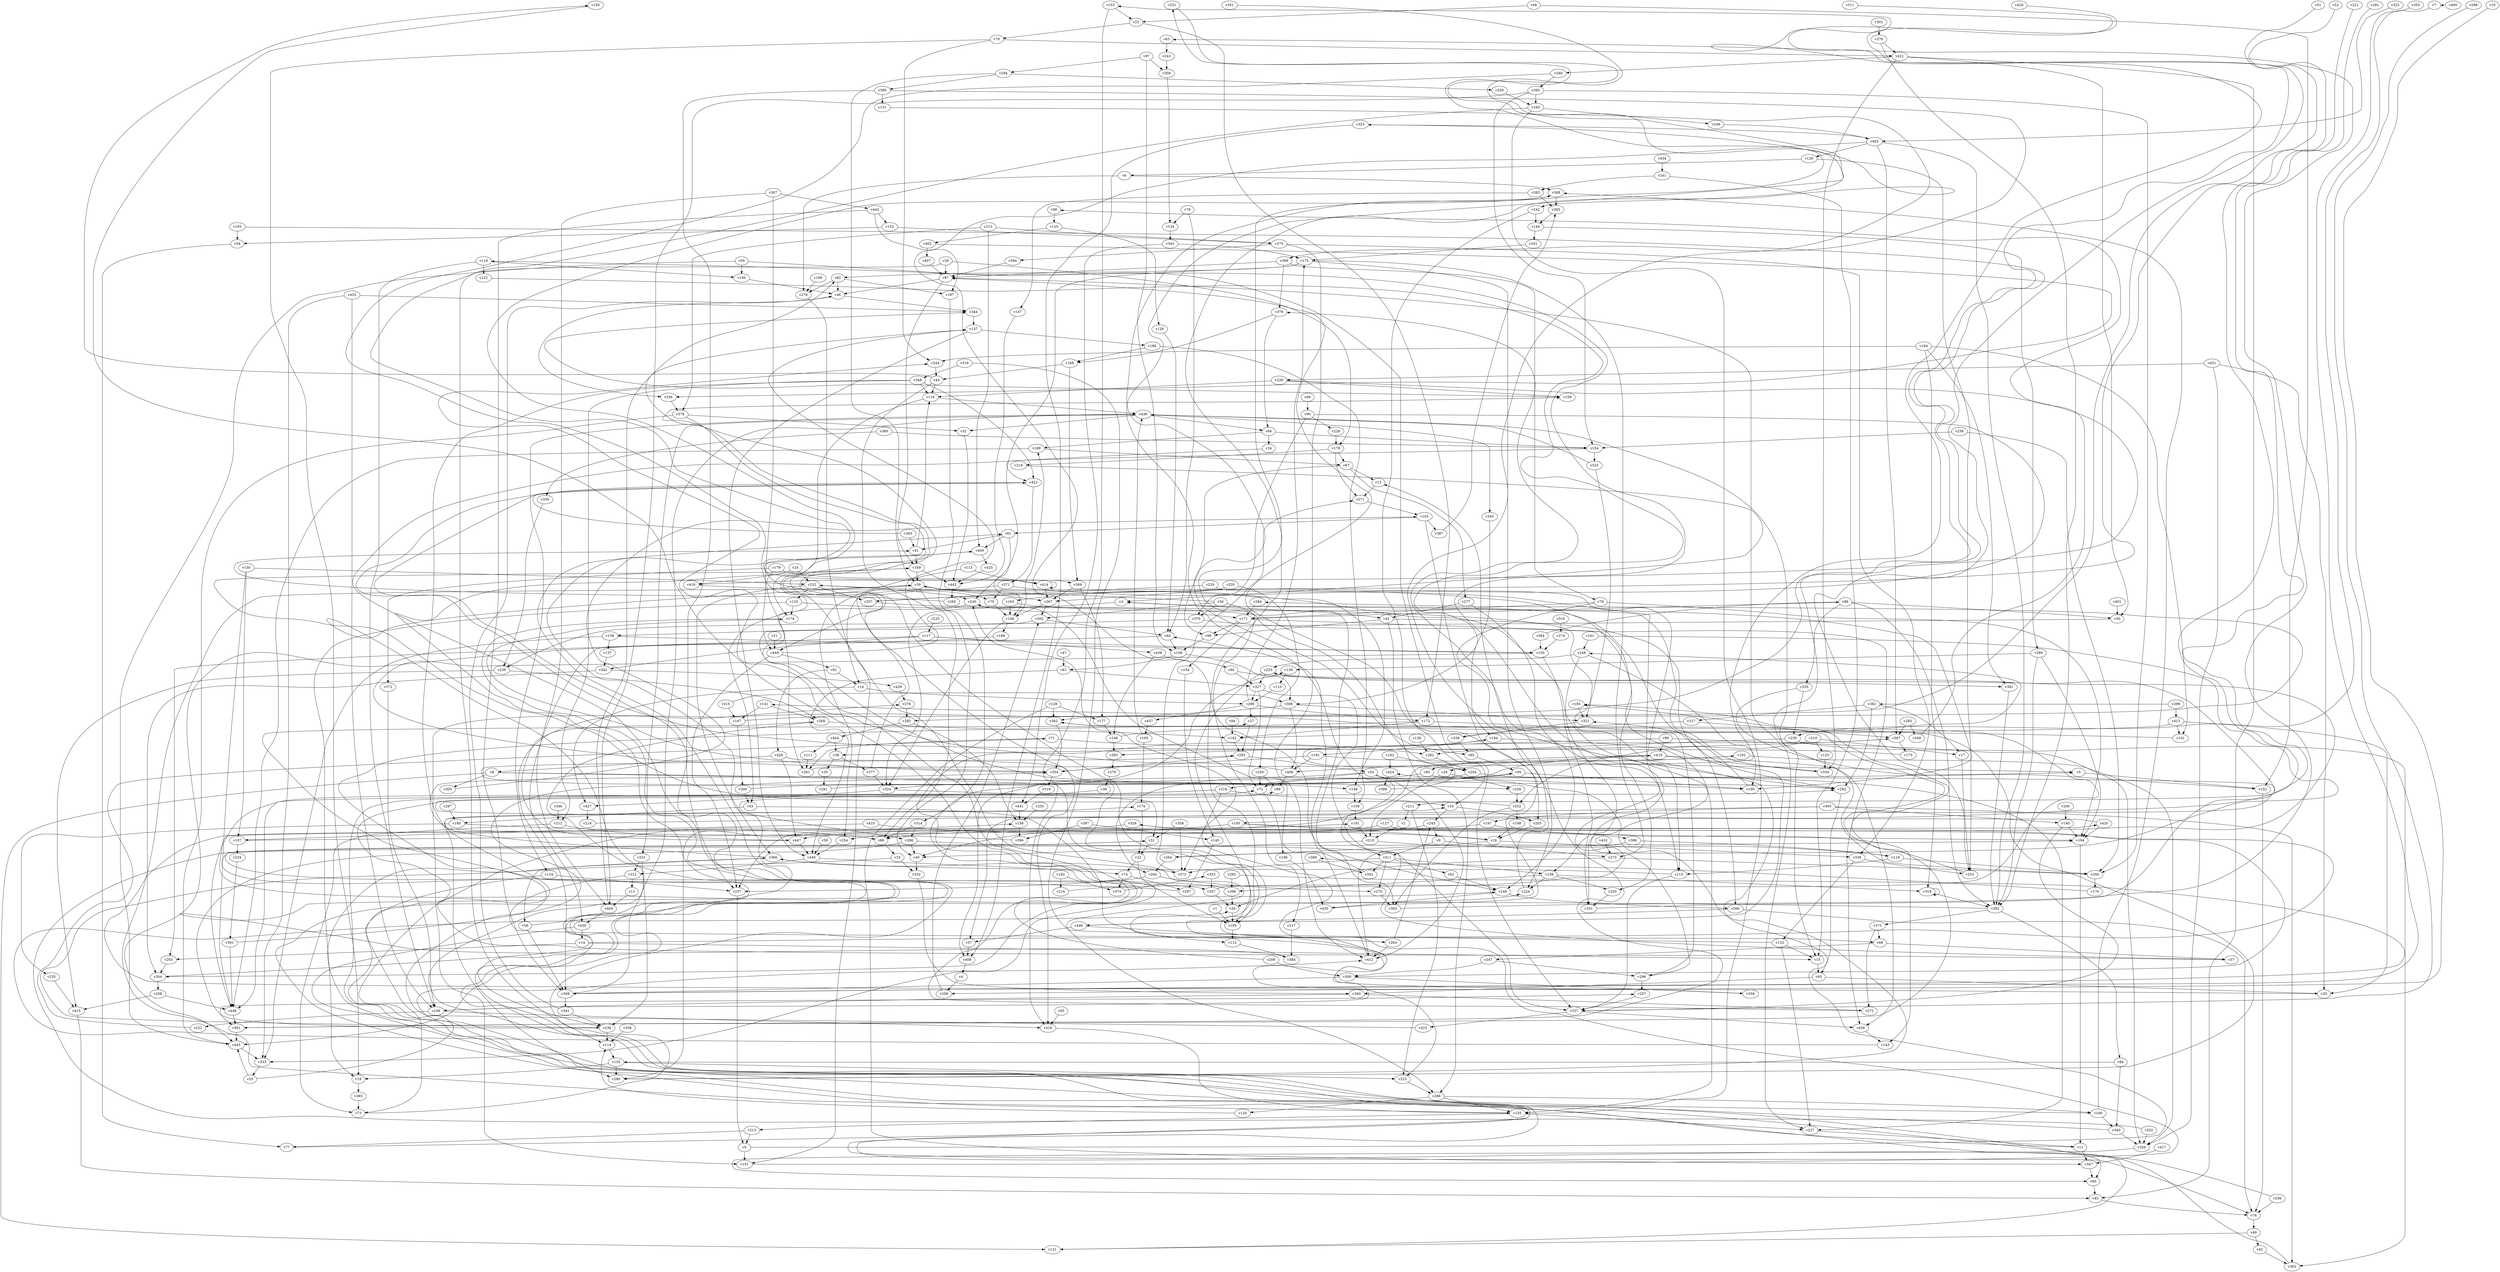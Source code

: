 // Benchmark game 662 - 450 vertices
// time_bound: 90
// targets: v364
digraph G {
    v0 [name="v0", player=1];
    v1 [name="v1", player=1];
    v2 [name="v2", player=0];
    v3 [name="v3", player=0];
    v4 [name="v4", player=0];
    v5 [name="v5", player=0];
    v6 [name="v6", player=0];
    v7 [name="v7", player=1];
    v8 [name="v8", player=0];
    v9 [name="v9", player=1];
    v10 [name="v10", player=1];
    v11 [name="v11", player=0];
    v12 [name="v12", player=0];
    v13 [name="v13", player=0];
    v14 [name="v14", player=0];
    v15 [name="v15", player=0];
    v16 [name="v16", player=0];
    v17 [name="v17", player=0];
    v18 [name="v18", player=0];
    v19 [name="v19", player=0];
    v20 [name="v20", player=0];
    v21 [name="v21", player=1];
    v22 [name="v22", player=0];
    v23 [name="v23", player=1];
    v24 [name="v24", player=1];
    v25 [name="v25", player=0];
    v26 [name="v26", player=0];
    v27 [name="v27", player=1];
    v28 [name="v28", player=0];
    v29 [name="v29", player=0];
    v30 [name="v30", player=0];
    v31 [name="v31", player=1];
    v32 [name="v32", player=0];
    v33 [name="v33", player=0];
    v34 [name="v34", player=0];
    v35 [name="v35", player=0];
    v36 [name="v36", player=1];
    v37 [name="v37", player=1];
    v38 [name="v38", player=0];
    v39 [name="v39", player=1];
    v40 [name="v40", player=1];
    v41 [name="v41", player=1];
    v42 [name="v42", player=1];
    v43 [name="v43", player=1];
    v44 [name="v44", player=1];
    v45 [name="v45", player=0];
    v46 [name="v46", player=0];
    v47 [name="v47", player=0];
    v48 [name="v48", player=1];
    v49 [name="v49", player=0];
    v50 [name="v50", player=0];
    v51 [name="v51", player=1];
    v52 [name="v52", player=1];
    v53 [name="v53", player=0];
    v54 [name="v54", player=1];
    v55 [name="v55", player=1];
    v56 [name="v56", player=1];
    v57 [name="v57", player=1];
    v58 [name="v58", player=0];
    v59 [name="v59", player=1];
    v60 [name="v60", player=1];
    v61 [name="v61", player=1];
    v62 [name="v62", player=1];
    v63 [name="v63", player=1];
    v64 [name="v64", player=0];
    v65 [name="v65", player=1];
    v66 [name="v66", player=1];
    v67 [name="v67", player=1];
    v68 [name="v68", player=1];
    v69 [name="v69", player=1];
    v70 [name="v70", player=0];
    v71 [name="v71", player=0];
    v72 [name="v72", player=0];
    v73 [name="v73", player=1];
    v74 [name="v74", player=1];
    v75 [name="v75", player=0];
    v76 [name="v76", player=0];
    v77 [name="v77", player=1];
    v78 [name="v78", player=0];
    v79 [name="v79", player=0];
    v80 [name="v80", player=1];
    v81 [name="v81", player=0];
    v82 [name="v82", player=1];
    v83 [name="v83", player=0];
    v84 [name="v84", player=1];
    v85 [name="v85", player=1];
    v86 [name="v86", player=1];
    v87 [name="v87", player=1];
    v88 [name="v88", player=1];
    v89 [name="v89", player=0];
    v90 [name="v90", player=0];
    v91 [name="v91", player=1];
    v92 [name="v92", player=0];
    v93 [name="v93", player=1];
    v94 [name="v94", player=1];
    v95 [name="v95", player=1];
    v96 [name="v96", player=0];
    v97 [name="v97", player=0];
    v98 [name="v98", player=1];
    v99 [name="v99", player=0];
    v100 [name="v100", player=1];
    v101 [name="v101", player=0];
    v102 [name="v102", player=1];
    v103 [name="v103", player=1];
    v104 [name="v104", player=1];
    v105 [name="v105", player=0];
    v106 [name="v106", player=1];
    v107 [name="v107", player=1];
    v108 [name="v108", player=0];
    v109 [name="v109", player=0];
    v110 [name="v110", player=1];
    v111 [name="v111", player=1];
    v112 [name="v112", player=1];
    v113 [name="v113", player=0];
    v114 [name="v114", player=1];
    v115 [name="v115", player=0];
    v116 [name="v116", player=1];
    v117 [name="v117", player=0];
    v118 [name="v118", player=0];
    v119 [name="v119", player=0];
    v120 [name="v120", player=1];
    v121 [name="v121", player=0];
    v122 [name="v122", player=1];
    v123 [name="v123", player=0];
    v124 [name="v124", player=0];
    v125 [name="v125", player=1];
    v126 [name="v126", player=1];
    v127 [name="v127", player=0];
    v128 [name="v128", player=1];
    v129 [name="v129", player=1];
    v130 [name="v130", player=0];
    v131 [name="v131", player=0];
    v132 [name="v132", player=0];
    v133 [name="v133", player=0];
    v134 [name="v134", player=0];
    v135 [name="v135", player=0];
    v136 [name="v136", player=1];
    v137 [name="v137", player=0];
    v138 [name="v138", player=0];
    v139 [name="v139", player=0];
    v140 [name="v140", player=1];
    v141 [name="v141", player=0];
    v142 [name="v142", player=1];
    v143 [name="v143", player=1];
    v144 [name="v144", player=0];
    v145 [name="v145", player=0];
    v146 [name="v146", player=0];
    v147 [name="v147", player=1];
    v148 [name="v148", player=1];
    v149 [name="v149", player=1];
    v150 [name="v150", player=0];
    v151 [name="v151", player=0];
    v152 [name="v152", player=1];
    v153 [name="v153", player=1];
    v154 [name="v154", player=1];
    v155 [name="v155", player=1];
    v156 [name="v156", player=1];
    v157 [name="v157", player=1];
    v158 [name="v158", player=1];
    v159 [name="v159", player=1];
    v160 [name="v160", player=0];
    v161 [name="v161", player=0];
    v162 [name="v162", player=0];
    v163 [name="v163", player=1];
    v164 [name="v164", player=0];
    v165 [name="v165", player=0];
    v166 [name="v166", player=0];
    v167 [name="v167", player=1];
    v168 [name="v168", player=0];
    v169 [name="v169", player=0];
    v170 [name="v170", player=0];
    v171 [name="v171", player=1];
    v172 [name="v172", player=1];
    v173 [name="v173", player=0];
    v174 [name="v174", player=1];
    v175 [name="v175", player=1];
    v176 [name="v176", player=1];
    v177 [name="v177", player=1];
    v178 [name="v178", player=0];
    v179 [name="v179", player=0];
    v180 [name="v180", player=1];
    v181 [name="v181", player=0];
    v182 [name="v182", player=0];
    v183 [name="v183", player=1];
    v184 [name="v184", player=1];
    v185 [name="v185", player=0];
    v186 [name="v186", player=1];
    v187 [name="v187", player=0];
    v188 [name="v188", player=0];
    v189 [name="v189", player=0];
    v190 [name="v190", player=1];
    v191 [name="v191", player=1];
    v192 [name="v192", player=0];
    v193 [name="v193", player=1];
    v194 [name="v194", player=0];
    v195 [name="v195", player=1];
    v196 [name="v196", player=1];
    v197 [name="v197", player=0];
    v198 [name="v198", player=1];
    v199 [name="v199", player=1];
    v200 [name="v200", player=1];
    v201 [name="v201", player=1];
    v202 [name="v202", player=0];
    v203 [name="v203", player=1];
    v204 [name="v204", player=1];
    v205 [name="v205", player=0];
    v206 [name="v206", player=0];
    v207 [name="v207", player=0];
    v208 [name="v208", player=1];
    v209 [name="v209", player=1];
    v210 [name="v210", player=0];
    v211 [name="v211", player=1];
    v212 [name="v212", player=0];
    v213 [name="v213", player=0];
    v214 [name="v214", player=1];
    v215 [name="v215", player=0];
    v216 [name="v216", player=1];
    v217 [name="v217", player=1];
    v218 [name="v218", player=0];
    v219 [name="v219", player=1];
    v220 [name="v220", player=0];
    v221 [name="v221", player=1];
    v222 [name="v222", player=1];
    v223 [name="v223", player=0];
    v224 [name="v224", player=0];
    v225 [name="v225", player=1];
    v226 [name="v226", player=1];
    v227 [name="v227", player=1];
    v228 [name="v228", player=1];
    v229 [name="v229", player=1];
    v230 [name="v230", player=0];
    v231 [name="v231", player=1];
    v232 [name="v232", player=0];
    v233 [name="v233", player=0];
    v234 [name="v234", player=1];
    v235 [name="v235", player=0];
    v236 [name="v236", player=1];
    v237 [name="v237", player=1];
    v238 [name="v238", player=0];
    v239 [name="v239", player=1];
    v240 [name="v240", player=1];
    v241 [name="v241", player=1];
    v242 [name="v242", player=1];
    v243 [name="v243", player=0];
    v244 [name="v244", player=0];
    v245 [name="v245", player=1];
    v246 [name="v246", player=1];
    v247 [name="v247", player=1];
    v248 [name="v248", player=0];
    v249 [name="v249", player=0];
    v250 [name="v250", player=1];
    v251 [name="v251", player=0];
    v252 [name="v252", player=0];
    v253 [name="v253", player=1];
    v254 [name="v254", player=1];
    v255 [name="v255", player=0];
    v256 [name="v256", player=0];
    v257 [name="v257", player=0];
    v258 [name="v258", player=1];
    v259 [name="v259", player=1];
    v260 [name="v260", player=1];
    v261 [name="v261", player=1];
    v262 [name="v262", player=0];
    v263 [name="v263", player=0];
    v264 [name="v264", player=0];
    v265 [name="v265", player=1];
    v266 [name="v266", player=1];
    v267 [name="v267", player=0];
    v268 [name="v268", player=0];
    v269 [name="v269", player=1];
    v270 [name="v270", player=0];
    v271 [name="v271", player=0];
    v272 [name="v272", player=1];
    v273 [name="v273", player=1];
    v274 [name="v274", player=0];
    v275 [name="v275", player=0];
    v276 [name="v276", player=0];
    v277 [name="v277", player=1];
    v278 [name="v278", player=0];
    v279 [name="v279", player=1];
    v280 [name="v280", player=0];
    v281 [name="v281", player=0];
    v282 [name="v282", player=0];
    v283 [name="v283", player=1];
    v284 [name="v284", player=1];
    v285 [name="v285", player=0];
    v286 [name="v286", player=1];
    v287 [name="v287", player=1];
    v288 [name="v288", player=1];
    v289 [name="v289", player=1];
    v290 [name="v290", player=1];
    v291 [name="v291", player=1];
    v292 [name="v292", player=1];
    v293 [name="v293", player=0];
    v294 [name="v294", player=1];
    v295 [name="v295", player=0];
    v296 [name="v296", player=0];
    v297 [name="v297", player=1];
    v298 [name="v298", player=1];
    v299 [name="v299", player=1];
    v300 [name="v300", player=1];
    v301 [name="v301", player=0];
    v302 [name="v302", player=0];
    v303 [name="v303", player=0];
    v304 [name="v304", player=1];
    v305 [name="v305", player=0];
    v306 [name="v306", player=1];
    v307 [name="v307", player=0];
    v308 [name="v308", player=0];
    v309 [name="v309", player=0];
    v310 [name="v310", player=0];
    v311 [name="v311", player=1];
    v312 [name="v312", player=1];
    v313 [name="v313", player=0];
    v314 [name="v314", player=1];
    v315 [name="v315", player=0];
    v316 [name="v316", player=0];
    v317 [name="v317", player=1];
    v318 [name="v318", player=0];
    v319 [name="v319", player=1];
    v320 [name="v320", player=1];
    v321 [name="v321", player=0];
    v322 [name="v322", player=1];
    v323 [name="v323", player=1];
    v324 [name="v324", player=0];
    v325 [name="v325", player=1];
    v326 [name="v326", player=0];
    v327 [name="v327", player=0];
    v328 [name="v328", player=1];
    v329 [name="v329", player=1];
    v330 [name="v330", player=0];
    v331 [name="v331", player=0];
    v332 [name="v332", player=0];
    v333 [name="v333", player=0];
    v334 [name="v334", player=0];
    v335 [name="v335", player=1];
    v336 [name="v336", player=1];
    v337 [name="v337", player=0];
    v338 [name="v338", player=0];
    v339 [name="v339", player=0];
    v340 [name="v340", player=0];
    v341 [name="v341", player=0];
    v342 [name="v342", player=1];
    v343 [name="v343", player=1];
    v344 [name="v344", player=1];
    v345 [name="v345", player=1];
    v346 [name="v346", player=1];
    v347 [name="v347", player=1];
    v348 [name="v348", player=1];
    v349 [name="v349", player=1];
    v350 [name="v350", player=0];
    v351 [name="v351", player=1];
    v352 [name="v352", player=1];
    v353 [name="v353", player=0];
    v354 [name="v354", player=1];
    v355 [name="v355", player=0];
    v356 [name="v356", player=1];
    v357 [name="v357", player=0];
    v358 [name="v358", player=1];
    v359 [name="v359", player=0];
    v360 [name="v360", player=1];
    v361 [name="v361", player=1];
    v362 [name="v362", player=0];
    v363 [name="v363", player=1];
    v364 [name="v364", player=1, target=1];
    v365 [name="v365", player=1];
    v366 [name="v366", player=0];
    v367 [name="v367", player=1];
    v368 [name="v368", player=1];
    v369 [name="v369", player=1];
    v370 [name="v370", player=0];
    v371 [name="v371", player=0];
    v372 [name="v372", player=1];
    v373 [name="v373", player=0];
    v374 [name="v374", player=1];
    v375 [name="v375", player=1];
    v376 [name="v376", player=1];
    v377 [name="v377", player=0];
    v378 [name="v378", player=0];
    v379 [name="v379", player=1];
    v380 [name="v380", player=1];
    v381 [name="v381", player=1];
    v382 [name="v382", player=0];
    v383 [name="v383", player=1];
    v384 [name="v384", player=1];
    v385 [name="v385", player=0];
    v386 [name="v386", player=0];
    v387 [name="v387", player=0];
    v388 [name="v388", player=1];
    v389 [name="v389", player=0];
    v390 [name="v390", player=1];
    v391 [name="v391", player=0];
    v392 [name="v392", player=0];
    v393 [name="v393", player=0];
    v394 [name="v394", player=1];
    v395 [name="v395", player=1];
    v396 [name="v396", player=1];
    v397 [name="v397", player=1];
    v398 [name="v398", player=0];
    v399 [name="v399", player=1];
    v400 [name="v400", player=0];
    v401 [name="v401", player=1];
    v402 [name="v402", player=1];
    v403 [name="v403", player=0];
    v404 [name="v404", player=0];
    v405 [name="v405", player=1];
    v406 [name="v406", player=0];
    v407 [name="v407", player=0];
    v408 [name="v408", player=1];
    v409 [name="v409", player=1];
    v410 [name="v410", player=0];
    v411 [name="v411", player=1];
    v412 [name="v412", player=0];
    v413 [name="v413", player=1];
    v414 [name="v414", player=0];
    v415 [name="v415", player=0];
    v416 [name="v416", player=1];
    v417 [name="v417", player=1];
    v418 [name="v418", player=1];
    v419 [name="v419", player=0];
    v420 [name="v420", player=0];
    v421 [name="v421", player=1];
    v422 [name="v422", player=0];
    v423 [name="v423", player=0];
    v424 [name="v424", player=1];
    v425 [name="v425", player=0];
    v426 [name="v426", player=1];
    v427 [name="v427", player=0];
    v428 [name="v428", player=1];
    v429 [name="v429", player=1];
    v430 [name="v430", player=1];
    v431 [name="v431", player=1];
    v432 [name="v432", player=0];
    v433 [name="v433", player=0];
    v434 [name="v434", player=1];
    v435 [name="v435", player=1];
    v436 [name="v436", player=1];
    v437 [name="v437", player=1];
    v438 [name="v438", player=0];
    v439 [name="v439", player=0];
    v440 [name="v440", player=1];
    v441 [name="v441", player=1];
    v442 [name="v442", player=1];
    v443 [name="v443", player=0];
    v444 [name="v444", player=1];
    v445 [name="v445", player=0];
    v446 [name="v446", player=0];
    v447 [name="v447", player=1];
    v448 [name="v448", player=0];
    v449 [name="v449", player=1];

    v0 -> v232 [constraint="t < 5"];
    v1 -> v195;
    v2 -> v215;
    v3 -> v446 [constraint="t mod 5 == 3"];
    v4 -> v258;
    v5 -> v102;
    v6 -> v368;
    v7 -> v230 [constraint="t mod 4 == 3"];
    v8 -> v223 [constraint="t < 6"];
    v9 -> v273;
    v10 -> v258 [constraint="t mod 3 == 0"];
    v11 -> v224 [constraint="t < 13"];
    v12 -> v271;
    v13 -> v404;
    v14 -> v329 [constraint="t mod 5 == 4"];
    v15 -> v93;
    v16 -> v290;
    v17 -> v253;
    v18 -> v264;
    v19 -> v385;
    v20 -> v245;
    v21 -> v449;
    v22 -> v195;
    v23 -> v172;
    v24 -> v418;
    v25 -> v292 [constraint="t >= 2"];
    v26 -> v195;
    v27 -> v293;
    v28 -> v328;
    v29 -> v114;
    v30 -> v333 [constraint="t mod 3 == 0"];
    v31 -> v357 [constraint="t mod 2 == 1"];
    v32 -> v443;
    v33 -> v236 [constraint="t mod 4 == 3"];
    v34 -> v60 [constraint="t mod 4 == 0"];
    v35 -> v191 [constraint="t < 5"];
    v36 -> v377;
    v37 -> v251 [constraint="t mod 2 == 0"];
    v38 -> v286 [constraint="t < 15"];
    v39 -> v155 [constraint="t < 7"];
    v40 -> v332;
    v41 -> v116;
    v42 -> v266;
    v43 -> v180;
    v44 -> v185 [constraint="t mod 5 == 1"];
    v45 -> v76;
    v46 -> v336 [constraint="t < 10"];
    v47 -> v61;
    v48 -> v23;
    v49 -> v92;
    v50 -> v445;
    v51 -> v362 [constraint="t >= 3"];
    v52 -> v207 [constraint="t mod 3 == 0"];
    v53 -> v292;
    v54 -> v77;
    v55 -> v291;
    v56 -> v39 [constraint="t < 7"];
    v57 -> v408;
    v58 -> v440;
    v59 -> v409 [constraint="t mod 3 == 0"];
    v60 -> v45;
    v61 -> v327;
    v62 -> v246;
    v63 -> v243;
    v64 -> v430;
    v65 -> v416;
    v66 -> v188;
    v67 -> v277;
    v68 -> v37;
    v69 -> v90;
    v70 -> v421;
    v71 -> v261;
    v72 -> v196;
    v73 -> v81 [constraint="t >= 4"];
    v74 -> v297;
    v75 -> v148;
    v76 -> v49;
    v77 -> v156 [constraint="t < 12"];
    v78 -> v292 [constraint="t mod 2 == 1"];
    v79 -> v64;
    v80 -> v86 [constraint="t < 10"];
    v81 -> v41;
    v82 -> v187;
    v83 -> v260;
    v84 -> v135 [constraint="t < 10"];
    v85 -> v95;
    v86 -> v33;
    v87 -> v227;
    v88 -> v30;
    v89 -> v293 [constraint="t >= 3"];
    v90 -> v163 [constraint="t < 5"];
    v91 -> v426;
    v92 -> v302;
    v93 -> v35;
    v94 -> v142;
    v95 -> v72;
    v96 -> v125;
    v97 -> v294;
    v98 -> v108;
    v99 -> v326;
    v100 -> v46;
    v101 -> v141 [constraint="t mod 5 == 3"];
    v102 -> v76;
    v103 -> v205;
    v104 -> v145;
    v105 -> v300 [constraint="t < 13"];
    v106 -> v157 [constraint="t >= 3"];
    v107 -> v182 [constraint="t < 6"];
    v108 -> v306;
    v109 -> v191;
    v110 -> v290;
    v111 -> v261;
    v112 -> v384;
    v113 -> v414;
    v114 -> v135;
    v115 -> v366 [constraint="t mod 5 == 1"];
    v116 -> v436;
    v117 -> v438;
    v118 -> v100;
    v119 -> v350;
    v120 -> v114;
    v121 -> v366 [constraint="t mod 4 == 3"];
    v122 -> v306 [constraint="t < 10"];
    v123 -> v334;
    v124 -> v73;
    v125 -> v126;
    v126 -> v64;
    v127 -> v280;
    v128 -> v347;
    v129 -> v6;
    v130 -> v107;
    v131 -> v361 [constraint="t mod 5 == 1"];
    v132 -> v368 [constraint="t < 12"];
    v133 -> v19;
    v134 -> v343;
    v135 -> v19;
    v136 -> v282;
    v137 -> v342;
    v138 -> v224;
    v139 -> v110;
    v140 -> v337 [constraint="t >= 5"];
    v141 -> v167;
    v142 -> v293;
    v143 -> v26 [constraint="t >= 5"];
    v144 -> v201;
    v145 -> v297;
    v146 -> v248 [constraint="t mod 2 == 1"];
    v147 -> v443;
    v148 -> v324;
    v149 -> v109;
    v150 -> v354 [constraint="t < 11"];
    v151 -> v240 [constraint="t mod 4 == 2"];
    v152 -> v54;
    v153 -> v23;
    v154 -> v422 [constraint="t >= 1"];
    v155 -> v313;
    v156 -> v396;
    v157 -> v186;
    v158 -> v150;
    v159 -> v344 [constraint="t >= 5"];
    v160 -> v75 [constraint="t >= 5"];
    v161 -> v264 [constraint="t mod 3 == 2"];
    v162 -> v424;
    v163 -> v190 [constraint="t < 11"];
    v164 -> v101;
    v165 -> v436;
    v166 -> v340;
    v167 -> v284 [constraint="t >= 2"];
    v168 -> v44;
    v169 -> v39;
    v170 -> v389 [constraint="t mod 5 == 4"];
    v171 -> v220;
    v172 -> v37 [constraint="t mod 3 == 2"];
    v173 -> v422 [constraint="t >= 2"];
    v174 -> v236 [constraint="t >= 1"];
    v175 -> v240;
    v176 -> v22;
    v177 -> v146;
    v178 -> v271;
    v179 -> v414;
    v180 -> v86;
    v181 -> v406;
    v182 -> v326;
    v183 -> v321;
    v184 -> v181;
    v185 -> v304 [constraint="t >= 5"];
    v186 -> v109;
    v187 -> v314;
    v188 -> v448;
    v189 -> v445 [constraint="t < 6"];
    v190 -> v321;
    v191 -> v215;
    v192 -> v374;
    v193 -> v350 [constraint="t mod 4 == 3"];
    v194 -> v11;
    v195 -> v112;
    v196 -> v435;
    v197 -> v143;
    v198 -> v18;
    v199 -> v278;
    v200 -> v419 [constraint="t >= 3"];
    v201 -> v175;
    v202 -> v31 [constraint="t < 10"];
    v203 -> v304;
    v204 -> v367 [constraint="t >= 2"];
    v205 -> v18;
    v206 -> v140;
    v207 -> v280 [constraint="t < 10"];
    v208 -> v415;
    v209 -> v184 [constraint="t >= 5"];
    v210 -> v252;
    v211 -> v223;
    v212 -> v73;
    v213 -> v378;
    v214 -> v379 [constraint="t mod 3 == 1"];
    v215 -> v119;
    v216 -> v166 [constraint="t < 6"];
    v217 -> v384;
    v218 -> v424 [constraint="t mod 4 == 1"];
    v219 -> v3 [constraint="t < 9"];
    v220 -> v331;
    v221 -> v105 [constraint="t < 12"];
    v222 -> v71 [constraint="t >= 1"];
    v223 -> v288;
    v224 -> v12;
    v225 -> v117;
    v226 -> v418 [constraint="t >= 5"];
    v227 -> v11;
    v228 -> v178;
    v229 -> v207;
    v230 -> v302;
    v231 -> v312;
    v232 -> v366;
    v233 -> v195;
    v234 -> v391;
    v235 -> v415;
    v236 -> v257 [constraint="t mod 3 == 1"];
    v237 -> v0;
    v238 -> v350;
    v239 -> v268;
    v240 -> v171;
    v241 -> v383;
    v242 -> v20;
    v243 -> v309;
    v244 -> v44;
    v245 -> v9;
    v246 -> v435;
    v247 -> v296;
    v248 -> v138;
    v249 -> v403;
    v250 -> v72;
    v251 -> v242 [constraint="t mod 4 == 1"];
    v252 -> v169 [constraint="t >= 4"];
    v253 -> v183 [constraint="t >= 1"];
    v254 -> v440;
    v255 -> v156;
    v256 -> v268 [constraint="t >= 3"];
    v257 -> v337;
    v258 -> v262;
    v259 -> v160;
    v260 -> v237;
    v261 -> v153 [constraint="t < 15"];
    v262 -> v158;
    v263 -> v412;
    v264 -> v260;
    v265 -> v41 [constraint="t < 12"];
    v266 -> v446;
    v267 -> v148;
    v268 -> v142;
    v269 -> v328 [constraint="t mod 4 == 0"];
    v270 -> v303;
    v271 -> v103;
    v272 -> v5 [constraint="t >= 3"];
    v273 -> v26;
    v274 -> v150;
    v275 -> v394;
    v276 -> v285;
    v277 -> v42;
    v278 -> v151;
    v279 -> v38;
    v280 -> v362 [constraint="t < 8"];
    v281 -> v211 [constraint="t >= 5"];
    v282 -> v204;
    v283 -> v349;
    v284 -> v171;
    v285 -> v444;
    v286 -> v40;
    v287 -> v180;
    v288 -> v120;
    v289 -> v194;
    v290 -> v27;
    v291 -> v139 [constraint="t mod 2 == 1"];
    v292 -> v93;
    v293 -> v354;
    v294 -> v390;
    v295 -> v308 [constraint="t < 11"];
    v296 -> v118 [constraint="t mod 4 == 1"];
    v297 -> v194 [constraint="t >= 4"];
    v298 -> v337 [constraint="t >= 3"];
    v299 -> v382 [constraint="t mod 3 == 0"];
    v300 -> v308;
    v301 -> v376;
    v302 -> v176 [constraint="t >= 5"];
    v303 -> v63 [constraint="t mod 4 == 0"];
    v304 -> v169 [constraint="t < 13"];
    v305 -> v103 [constraint="t mod 4 == 1"];
    v306 -> v406;
    v307 -> v449;
    v308 -> v436;
    v309 -> v134;
    v310 -> v274;
    v311 -> v285 [constraint="t >= 3"];
    v312 -> v68 [constraint="t mod 2 == 1"];
    v313 -> v0;
    v314 -> v286;
    v315 -> v306 [constraint="t mod 5 == 4"];
    v316 -> v348;
    v317 -> v367;
    v318 -> v392;
    v319 -> v441;
    v320 -> v250;
    v321 -> v338;
    v322 -> v403 [constraint="t >= 2"];
    v323 -> v403;
    v324 -> v31;
    v325 -> v321;
    v326 -> v60 [constraint="t >= 4"];
    v327 -> v72;
    v328 -> v252;
    v329 -> v386;
    v330 -> v239;
    v331 -> v233 [constraint="t < 12"];
    v332 -> v360;
    v333 -> v25;
    v334 -> v3 [constraint="t mod 5 == 4"];
    v335 -> v102 [constraint="t < 5"];
    v336 -> v378;
    v337 -> v423;
    v338 -> v85;
    v339 -> v132;
    v340 -> v39 [constraint="t >= 1"];
    v341 -> v46;
    v342 -> v439;
    v343 -> v175;
    v344 -> v157;
    v345 -> v184;
    v346 -> v212;
    v347 -> v60;
    v348 -> v212;
    v349 -> v96 [constraint="t < 6"];
    v350 -> v170;
    v351 -> v85 [constraint="t mod 3 == 2"];
    v352 -> v240 [constraint="t < 10"];
    v353 -> v357;
    v354 -> v174 [constraint="t mod 3 == 1"];
    v355 -> v308 [constraint="t mod 3 == 2"];
    v356 -> v114;
    v357 -> v362 [constraint="t mod 2 == 0"];
    v358 -> v373;
    v359 -> v159 [constraint="t >= 1"];
    v360 -> v106;
    v361 -> v183 [constraint="t mod 2 == 0"];
    v362 -> v354;
    v363 -> v422 [constraint="t >= 4"];
    v364 -> v88 [constraint="t >= 1"];
    v365 -> v144;
    v366 -> v20 [constraint="t mod 5 == 0"];
    v367 -> v36 [constraint="t >= 4"];
    v368 -> v365;
    v369 -> v177;
    v370 -> v239;
    v371 -> v16;
    v372 -> v106;
    v373 -> v271;
    v374 -> v353 [constraint="t mod 4 == 2"];
    v375 -> v68;
    v376 -> v392;
    v377 -> v324;
    v378 -> v449 [constraint="t >= 4"];
    v379 -> v168 [constraint="t mod 5 == 4"];
    v380 -> v330;
    v381 -> v392;
    v382 -> v317;
    v383 -> v365;
    v384 -> v246 [constraint="t < 11"];
    v385 -> v73;
    v386 -> v119;
    v387 -> v365;
    v388 -> v323 [constraint="t >= 1"];
    v389 -> v352;
    v390 -> v399 [constraint="t >= 1"];
    v391 -> v95 [constraint="t < 8"];
    v392 -> v420 [constraint="t mod 2 == 1"];
    v393 -> v279;
    v394 -> v87;
    v395 -> v154;
    v396 -> v354 [constraint="t >= 5"];
    v397 -> v396;
    v398 -> v27 [constraint="t mod 2 == 1"];
    v399 -> v87;
    v400 -> v7 [constraint="t >= 4"];
    v401 -> v30;
    v402 -> v336 [constraint="t mod 3 == 2"];
    v403 -> v246 [constraint="t >= 4"];
    v404 -> v430;
    v405 -> v57;
    v406 -> v244 [constraint="t >= 2"];
    v407 -> v87;
    v408 -> v4;
    v409 -> v369 [constraint="t >= 1"];
    v410 -> v107;
    v411 -> v62;
    v412 -> v64;
    v413 -> v35;
    v414 -> v414;
    v415 -> v45;
    v416 -> v155;
    v417 -> v347;
    v418 -> v292 [constraint="t >= 5"];
    v419 -> v406;
    v420 -> v72 [constraint="t < 8"];
    v421 -> v269;
    v422 -> v445 [constraint="t < 14"];
    v423 -> v412 [constraint="t mod 2 == 1"];
    v424 -> v388;
    v425 -> v443 [constraint="t < 12"];
    v426 -> v8;
    v427 -> v218;
    v428 -> v143;
    v429 -> v253 [constraint="t mod 5 == 4"];
    v430 -> v76 [constraint="t < 12"];
    v431 -> v326;
    v432 -> v273;
    v433 -> v333;
    v434 -> v241;
    v435 -> v87 [constraint="t < 7"];
    v436 -> v124;
    v437 -> v165;
    v438 -> v80;
    v439 -> v276;
    v440 -> v74;
    v441 -> v156;
    v442 -> v308;
    v443 -> v265;
    v444 -> v111;
    v445 -> v333;
    v446 -> v57;
    v447 -> v276 [constraint="t < 8"];
    v448 -> v89 [constraint="t >= 4"];
    v449 -> v157 [constraint="t < 5"];
    v273 -> v350;
    v315 -> v167;
    v164 -> v381;
    v269 -> v395;
    v399 -> v78;
    v296 -> v257;
    v409 -> v425;
    v169 -> v443;
    v8 -> v305;
    v404 -> v82;
    v340 -> v326;
    v325 -> v436;
    v267 -> v262;
    v144 -> v289;
    v42 -> v98;
    v436 -> v32;
    v376 -> v421;
    v403 -> v129;
    v182 -> v28;
    v275 -> v412;
    v256 -> v76;
    v230 -> v282;
    v22 -> v74;
    v449 -> v91;
    v320 -> v267;
    v84 -> v340;
    v361 -> v445;
    v239 -> v415;
    v414 -> v267;
    v181 -> v354;
    v179 -> v372;
    v446 -> v263;
    v392 -> v375;
    v447 -> v440;
    v215 -> v40;
    v426 -> v447;
    v395 -> v160;
    v181 -> v5;
    v197 -> v254;
    v9 -> v411;
    v14 -> v15;
    v64 -> v108;
    v289 -> v139;
    v39 -> v267;
    v382 -> v17;
    v16 -> v427;
    v29 -> v178;
    v164 -> v318;
    v421 -> v45;
    v405 -> v197;
    v81 -> v409;
    v133 -> v174;
    v154 -> v325;
    v81 -> v148;
    v368 -> v195;
    v216 -> v448;
    v357 -> v26;
    v252 -> v198;
    v179 -> v261;
    v413 -> v142;
    v172 -> v296;
    v268 -> v308;
    v162 -> v204;
    v204 -> v227;
    v20 -> v205;
    v78 -> v194;
    v286 -> v361;
    v411 -> v352;
    v411 -> v373;
    v152 -> v275;
    v202 -> v326;
    v132 -> v15;
    v229 -> v115;
    v444 -> v36;
    v8 -> v121;
    v436 -> v15;
    v138 -> v220;
    v335 -> v230;
    v133 -> v303;
    v294 -> v39;
    v402 -> v407;
    v363 -> v41;
    v413 -> v101;
    v433 -> v344;
    v289 -> v392;
    v366 -> v373;
    v117 -> v150;
    v158 -> v333;
    v411 -> v270;
    v178 -> v67;
    v158 -> v137;
    v366 -> v59;
    v148 -> v188;
    v87 -> v46;
    v3 -> v324;
    v378 -> v445;
    v113 -> v254;
    v41 -> v169;
    v390 -> v237;
    v210 -> v123;
    v105 -> v18;
    v163 -> v148;
    v371 -> v115;
    v50 -> v337;
    v290 -> v175;
    v188 -> v67;
    v314 -> v86;
    v288 -> v155;
    v211 -> v2;
    v403 -> v367;
    v399 -> v379;
    v405 -> v140;
    v382 -> v292;
    v106 -> v222;
    v232 -> v240;
    v236 -> v114;
    v140 -> v194;
    v312 -> v13;
    v410 -> v18;
    v128 -> v177;
    v53 -> v331;
    v148 -> v189;
    v128 -> v362;
    v66 -> v154;
    v67 -> v98;
    v431 -> v226;
    v420 -> v194;
    v88 -> v392;
    v97 -> v108;
    v339 -> v253;
    v397 -> v145;
    v436 -> v66;
    v210 -> v17;
    v186 -> v168;
    v294 -> v259;
    v327 -> v290;
    v28 -> v215;
    v50 -> v100;
    v3 -> v42;
    v78 -> v171;
    v405 -> v302;
    v118 -> v106;
    v70 -> v244;
    v395 -> v350;
    v250 -> v89;
    v216 -> v373;
    v232 -> v133;
    v232 -> v207;
    v164 -> v244;
    v295 -> v398;
    v146 -> v393;
    v172 -> v142;
    v337 -> v428;
    v46 -> v344;
    v306 -> v151;
    v380 -> v154;
    v116 -> v174;
    v379 -> v66;
    v88 -> v171;
    v29 -> v87;
    v67 -> v12;
    v398 -> v26;
    v74 -> v374;
    v348 -> v280;
    v422 -> v371;
    v49 -> v121;
    v252 -> v303;
    v286 -> v337;
    v238 -> v154;
    v316 -> v288;
    v171 -> v104;
    v248 -> v233;
    v354 -> v319;
    v392 -> v84;
    v44 -> v116;
    v44 -> v86;
    v378 -> v32;
    v431 -> v35;
    v192 -> v214;
    v327 -> v411;
    v213 -> v409;
    v107 -> v234;
    v343 -> v441;
    v275 -> v339;
    v364 -> v150;
    v358 -> v31;
    v150 -> v331;
    v216 -> v20;
    v99 -> v393;
    v377 -> v39;
    v299 -> v413;
    v448 -> v361;
    v419 -> v428;
    v226 -> v116;
    v360 -> v272;
    v82 -> v46;
    v285 -> v156;
    v213 -> v275;
    v161 -> v248;
    v395 -> v404;
    v433 -> v106;
    v283 -> v367;
    v317 -> v338;
    v70 -> v19;
    v375 -> v272;
    v83 -> v190;
    v293 -> v53;
    v115 -> v337;
    v175 -> v273;
    v266 -> v76;
    v246 -> v266;
    v117 -> v203;
    v348 -> v422;
    v166 -> v368;
    v160 -> v155;
    v130 -> v448;
    v171 -> v98;
    v231 -> v236;
    v193 -> v54;
    v348 -> v116;
    v449 -> v237;
    v66 -> v34;
    v242 -> v144;
    v245 -> v447;
    v436 -> v231;
    v323 -> v408;
    v130 -> v232;
    v39 -> v40;
    v141 -> v268;
    v97 -> v309;
    v383 -> v147;
    v329 -> v237;
    v260 -> v270;
    v167 -> v200;
    v124 -> v237;
    v53 -> v412;
    v91 -> v16;
    v308 -> v341;
    v117 -> v342;
    v421 -> v334;
    v233 -> v381;
    v390 -> v131;
    v419 -> v334;
    v204 -> v324;
    v386 -> v412;
    v82 -> v278;
    v36 -> v55;
    v442 -> v187;
    v129 -> v253;
    v14 -> v203;
    v56 -> v217;
    v31 -> v22;
    v426 -> v416;
    v80 -> v327;
    v371 -> v75;
    v168 -> v369;
    v6 -> v278;
    v138 -> v398;
    v18 -> v339;
    v313 -> v77;
    v138 -> v318;
    v438 -> v146;
    v48 -> v102;
    v59 -> v308;
    v442 -> v152;
    v23 -> v70;
    v300 -> v359;
    v324 -> v427;
    v33 -> v332;
    v226 -> v159;
    v369 -> v267;
    v341 -> v236;
    v11 -> v347;
    v248 -> v190;
    v419 -> v83;
    v290 -> v172;
    v430 -> v14;
    v99 -> v419;
    v135 -> v223;
    v307 -> v442;
    v42 -> v288;
    v90 -> v228;
    v411 -> v138;
    v290 -> v437;
    v95 -> v190;
    v43 -> v112;
    v0 -> v151;
    v233 -> v327;
    v105 -> v40;
    v209 -> v300;
    v135 -> v280;
    v61 -> v440;
    v175 -> v82;
    v155 -> v227;
    v240 -> v43;
    v208 -> v448;
    v24 -> v232;
    v180 -> v235;
    v263 -> v245;
    v90 -> v370;
    v125 -> v402;
    v165 -> v176;
    v307 -> v404;
    v262 -> v64;
    v212 -> v447;
    v157 -> v440;
    v106 -> v416;
    v304 -> v208;
    v406 -> v89;
    v175 -> v224;
    v25 -> v445;
    v8 -> v149;
    v87 -> v169;
    v56 -> v370;
    v200 -> v43;
    v241 -> v15;
    v68 -> v247;
    v79 -> v134;
    v306 -> v321;
    v103 -> v81;
    v367 -> v173;
    v391 -> v448;
    v440 -> v312;
    v160 -> v249;
    v247 -> v300;
    v53 -> v216;
    v318 -> v318;
    v436 -> v345;
    v71 -> v282;
    v403 -> v392;
    v88 -> v335;
    v127 -> v194;
    v370 -> v428;
    v56 -> v262;
    v288 -> v166;
    v39 -> v149;
    v184 -> v155;
    v132 -> v227;
    v103 -> v387;
    v342 -> v304;
    v93 -> v360;
    v421 -> v30;
    v277 -> v246;
    v53 -> v408;
    v118 -> v122;
    v178 -> v219;
    v108 -> v61;
    v119 -> v115;
    v153 -> v416;
}
